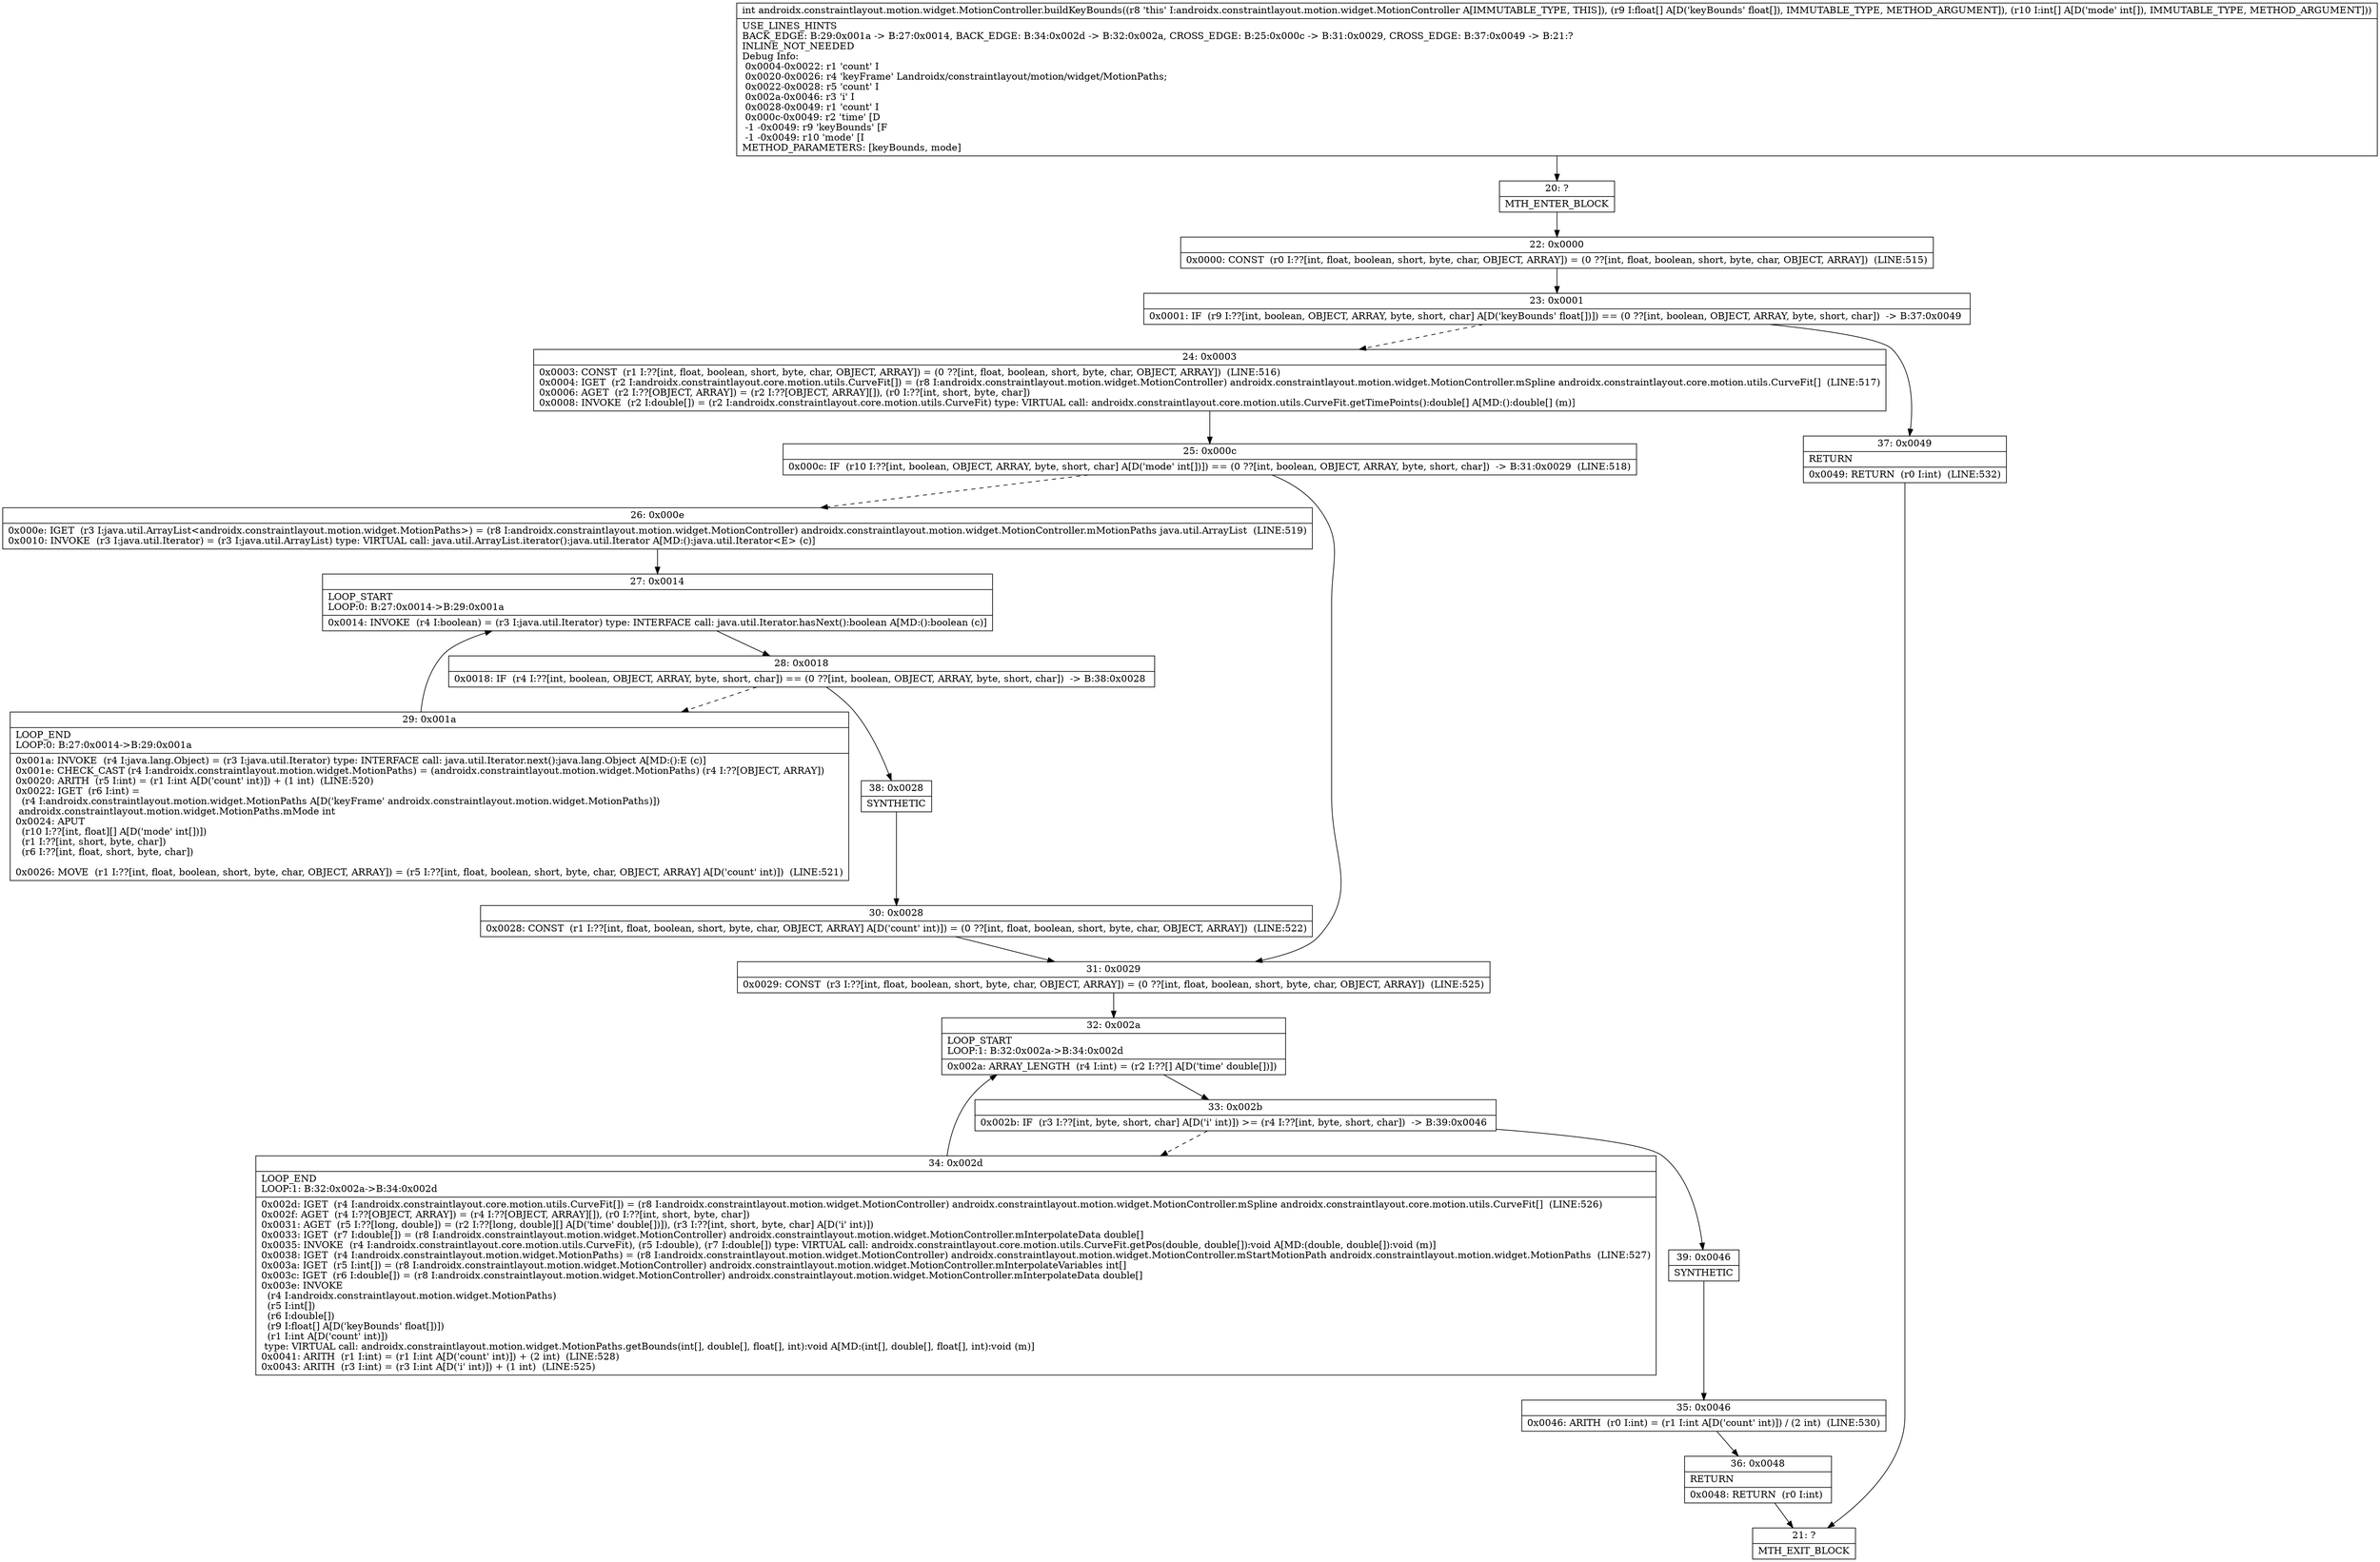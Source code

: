 digraph "CFG forandroidx.constraintlayout.motion.widget.MotionController.buildKeyBounds([F[I)I" {
Node_20 [shape=record,label="{20\:\ ?|MTH_ENTER_BLOCK\l}"];
Node_22 [shape=record,label="{22\:\ 0x0000|0x0000: CONST  (r0 I:??[int, float, boolean, short, byte, char, OBJECT, ARRAY]) = (0 ??[int, float, boolean, short, byte, char, OBJECT, ARRAY])  (LINE:515)\l}"];
Node_23 [shape=record,label="{23\:\ 0x0001|0x0001: IF  (r9 I:??[int, boolean, OBJECT, ARRAY, byte, short, char] A[D('keyBounds' float[])]) == (0 ??[int, boolean, OBJECT, ARRAY, byte, short, char])  \-\> B:37:0x0049 \l}"];
Node_24 [shape=record,label="{24\:\ 0x0003|0x0003: CONST  (r1 I:??[int, float, boolean, short, byte, char, OBJECT, ARRAY]) = (0 ??[int, float, boolean, short, byte, char, OBJECT, ARRAY])  (LINE:516)\l0x0004: IGET  (r2 I:androidx.constraintlayout.core.motion.utils.CurveFit[]) = (r8 I:androidx.constraintlayout.motion.widget.MotionController) androidx.constraintlayout.motion.widget.MotionController.mSpline androidx.constraintlayout.core.motion.utils.CurveFit[]  (LINE:517)\l0x0006: AGET  (r2 I:??[OBJECT, ARRAY]) = (r2 I:??[OBJECT, ARRAY][]), (r0 I:??[int, short, byte, char]) \l0x0008: INVOKE  (r2 I:double[]) = (r2 I:androidx.constraintlayout.core.motion.utils.CurveFit) type: VIRTUAL call: androidx.constraintlayout.core.motion.utils.CurveFit.getTimePoints():double[] A[MD:():double[] (m)]\l}"];
Node_25 [shape=record,label="{25\:\ 0x000c|0x000c: IF  (r10 I:??[int, boolean, OBJECT, ARRAY, byte, short, char] A[D('mode' int[])]) == (0 ??[int, boolean, OBJECT, ARRAY, byte, short, char])  \-\> B:31:0x0029  (LINE:518)\l}"];
Node_26 [shape=record,label="{26\:\ 0x000e|0x000e: IGET  (r3 I:java.util.ArrayList\<androidx.constraintlayout.motion.widget.MotionPaths\>) = (r8 I:androidx.constraintlayout.motion.widget.MotionController) androidx.constraintlayout.motion.widget.MotionController.mMotionPaths java.util.ArrayList  (LINE:519)\l0x0010: INVOKE  (r3 I:java.util.Iterator) = (r3 I:java.util.ArrayList) type: VIRTUAL call: java.util.ArrayList.iterator():java.util.Iterator A[MD:():java.util.Iterator\<E\> (c)]\l}"];
Node_27 [shape=record,label="{27\:\ 0x0014|LOOP_START\lLOOP:0: B:27:0x0014\-\>B:29:0x001a\l|0x0014: INVOKE  (r4 I:boolean) = (r3 I:java.util.Iterator) type: INTERFACE call: java.util.Iterator.hasNext():boolean A[MD:():boolean (c)]\l}"];
Node_28 [shape=record,label="{28\:\ 0x0018|0x0018: IF  (r4 I:??[int, boolean, OBJECT, ARRAY, byte, short, char]) == (0 ??[int, boolean, OBJECT, ARRAY, byte, short, char])  \-\> B:38:0x0028 \l}"];
Node_29 [shape=record,label="{29\:\ 0x001a|LOOP_END\lLOOP:0: B:27:0x0014\-\>B:29:0x001a\l|0x001a: INVOKE  (r4 I:java.lang.Object) = (r3 I:java.util.Iterator) type: INTERFACE call: java.util.Iterator.next():java.lang.Object A[MD:():E (c)]\l0x001e: CHECK_CAST (r4 I:androidx.constraintlayout.motion.widget.MotionPaths) = (androidx.constraintlayout.motion.widget.MotionPaths) (r4 I:??[OBJECT, ARRAY]) \l0x0020: ARITH  (r5 I:int) = (r1 I:int A[D('count' int)]) + (1 int)  (LINE:520)\l0x0022: IGET  (r6 I:int) = \l  (r4 I:androidx.constraintlayout.motion.widget.MotionPaths A[D('keyFrame' androidx.constraintlayout.motion.widget.MotionPaths)])\l androidx.constraintlayout.motion.widget.MotionPaths.mMode int \l0x0024: APUT  \l  (r10 I:??[int, float][] A[D('mode' int[])])\l  (r1 I:??[int, short, byte, char])\l  (r6 I:??[int, float, short, byte, char])\l \l0x0026: MOVE  (r1 I:??[int, float, boolean, short, byte, char, OBJECT, ARRAY]) = (r5 I:??[int, float, boolean, short, byte, char, OBJECT, ARRAY] A[D('count' int)])  (LINE:521)\l}"];
Node_38 [shape=record,label="{38\:\ 0x0028|SYNTHETIC\l}"];
Node_30 [shape=record,label="{30\:\ 0x0028|0x0028: CONST  (r1 I:??[int, float, boolean, short, byte, char, OBJECT, ARRAY] A[D('count' int)]) = (0 ??[int, float, boolean, short, byte, char, OBJECT, ARRAY])  (LINE:522)\l}"];
Node_31 [shape=record,label="{31\:\ 0x0029|0x0029: CONST  (r3 I:??[int, float, boolean, short, byte, char, OBJECT, ARRAY]) = (0 ??[int, float, boolean, short, byte, char, OBJECT, ARRAY])  (LINE:525)\l}"];
Node_32 [shape=record,label="{32\:\ 0x002a|LOOP_START\lLOOP:1: B:32:0x002a\-\>B:34:0x002d\l|0x002a: ARRAY_LENGTH  (r4 I:int) = (r2 I:??[] A[D('time' double[])]) \l}"];
Node_33 [shape=record,label="{33\:\ 0x002b|0x002b: IF  (r3 I:??[int, byte, short, char] A[D('i' int)]) \>= (r4 I:??[int, byte, short, char])  \-\> B:39:0x0046 \l}"];
Node_34 [shape=record,label="{34\:\ 0x002d|LOOP_END\lLOOP:1: B:32:0x002a\-\>B:34:0x002d\l|0x002d: IGET  (r4 I:androidx.constraintlayout.core.motion.utils.CurveFit[]) = (r8 I:androidx.constraintlayout.motion.widget.MotionController) androidx.constraintlayout.motion.widget.MotionController.mSpline androidx.constraintlayout.core.motion.utils.CurveFit[]  (LINE:526)\l0x002f: AGET  (r4 I:??[OBJECT, ARRAY]) = (r4 I:??[OBJECT, ARRAY][]), (r0 I:??[int, short, byte, char]) \l0x0031: AGET  (r5 I:??[long, double]) = (r2 I:??[long, double][] A[D('time' double[])]), (r3 I:??[int, short, byte, char] A[D('i' int)]) \l0x0033: IGET  (r7 I:double[]) = (r8 I:androidx.constraintlayout.motion.widget.MotionController) androidx.constraintlayout.motion.widget.MotionController.mInterpolateData double[] \l0x0035: INVOKE  (r4 I:androidx.constraintlayout.core.motion.utils.CurveFit), (r5 I:double), (r7 I:double[]) type: VIRTUAL call: androidx.constraintlayout.core.motion.utils.CurveFit.getPos(double, double[]):void A[MD:(double, double[]):void (m)]\l0x0038: IGET  (r4 I:androidx.constraintlayout.motion.widget.MotionPaths) = (r8 I:androidx.constraintlayout.motion.widget.MotionController) androidx.constraintlayout.motion.widget.MotionController.mStartMotionPath androidx.constraintlayout.motion.widget.MotionPaths  (LINE:527)\l0x003a: IGET  (r5 I:int[]) = (r8 I:androidx.constraintlayout.motion.widget.MotionController) androidx.constraintlayout.motion.widget.MotionController.mInterpolateVariables int[] \l0x003c: IGET  (r6 I:double[]) = (r8 I:androidx.constraintlayout.motion.widget.MotionController) androidx.constraintlayout.motion.widget.MotionController.mInterpolateData double[] \l0x003e: INVOKE  \l  (r4 I:androidx.constraintlayout.motion.widget.MotionPaths)\l  (r5 I:int[])\l  (r6 I:double[])\l  (r9 I:float[] A[D('keyBounds' float[])])\l  (r1 I:int A[D('count' int)])\l type: VIRTUAL call: androidx.constraintlayout.motion.widget.MotionPaths.getBounds(int[], double[], float[], int):void A[MD:(int[], double[], float[], int):void (m)]\l0x0041: ARITH  (r1 I:int) = (r1 I:int A[D('count' int)]) + (2 int)  (LINE:528)\l0x0043: ARITH  (r3 I:int) = (r3 I:int A[D('i' int)]) + (1 int)  (LINE:525)\l}"];
Node_39 [shape=record,label="{39\:\ 0x0046|SYNTHETIC\l}"];
Node_35 [shape=record,label="{35\:\ 0x0046|0x0046: ARITH  (r0 I:int) = (r1 I:int A[D('count' int)]) \/ (2 int)  (LINE:530)\l}"];
Node_36 [shape=record,label="{36\:\ 0x0048|RETURN\l|0x0048: RETURN  (r0 I:int) \l}"];
Node_21 [shape=record,label="{21\:\ ?|MTH_EXIT_BLOCK\l}"];
Node_37 [shape=record,label="{37\:\ 0x0049|RETURN\l|0x0049: RETURN  (r0 I:int)  (LINE:532)\l}"];
MethodNode[shape=record,label="{int androidx.constraintlayout.motion.widget.MotionController.buildKeyBounds((r8 'this' I:androidx.constraintlayout.motion.widget.MotionController A[IMMUTABLE_TYPE, THIS]), (r9 I:float[] A[D('keyBounds' float[]), IMMUTABLE_TYPE, METHOD_ARGUMENT]), (r10 I:int[] A[D('mode' int[]), IMMUTABLE_TYPE, METHOD_ARGUMENT]))  | USE_LINES_HINTS\lBACK_EDGE: B:29:0x001a \-\> B:27:0x0014, BACK_EDGE: B:34:0x002d \-\> B:32:0x002a, CROSS_EDGE: B:25:0x000c \-\> B:31:0x0029, CROSS_EDGE: B:37:0x0049 \-\> B:21:?\lINLINE_NOT_NEEDED\lDebug Info:\l  0x0004\-0x0022: r1 'count' I\l  0x0020\-0x0026: r4 'keyFrame' Landroidx\/constraintlayout\/motion\/widget\/MotionPaths;\l  0x0022\-0x0028: r5 'count' I\l  0x002a\-0x0046: r3 'i' I\l  0x0028\-0x0049: r1 'count' I\l  0x000c\-0x0049: r2 'time' [D\l  \-1 \-0x0049: r9 'keyBounds' [F\l  \-1 \-0x0049: r10 'mode' [I\lMETHOD_PARAMETERS: [keyBounds, mode]\l}"];
MethodNode -> Node_20;Node_20 -> Node_22;
Node_22 -> Node_23;
Node_23 -> Node_24[style=dashed];
Node_23 -> Node_37;
Node_24 -> Node_25;
Node_25 -> Node_26[style=dashed];
Node_25 -> Node_31;
Node_26 -> Node_27;
Node_27 -> Node_28;
Node_28 -> Node_29[style=dashed];
Node_28 -> Node_38;
Node_29 -> Node_27;
Node_38 -> Node_30;
Node_30 -> Node_31;
Node_31 -> Node_32;
Node_32 -> Node_33;
Node_33 -> Node_34[style=dashed];
Node_33 -> Node_39;
Node_34 -> Node_32;
Node_39 -> Node_35;
Node_35 -> Node_36;
Node_36 -> Node_21;
Node_37 -> Node_21;
}

